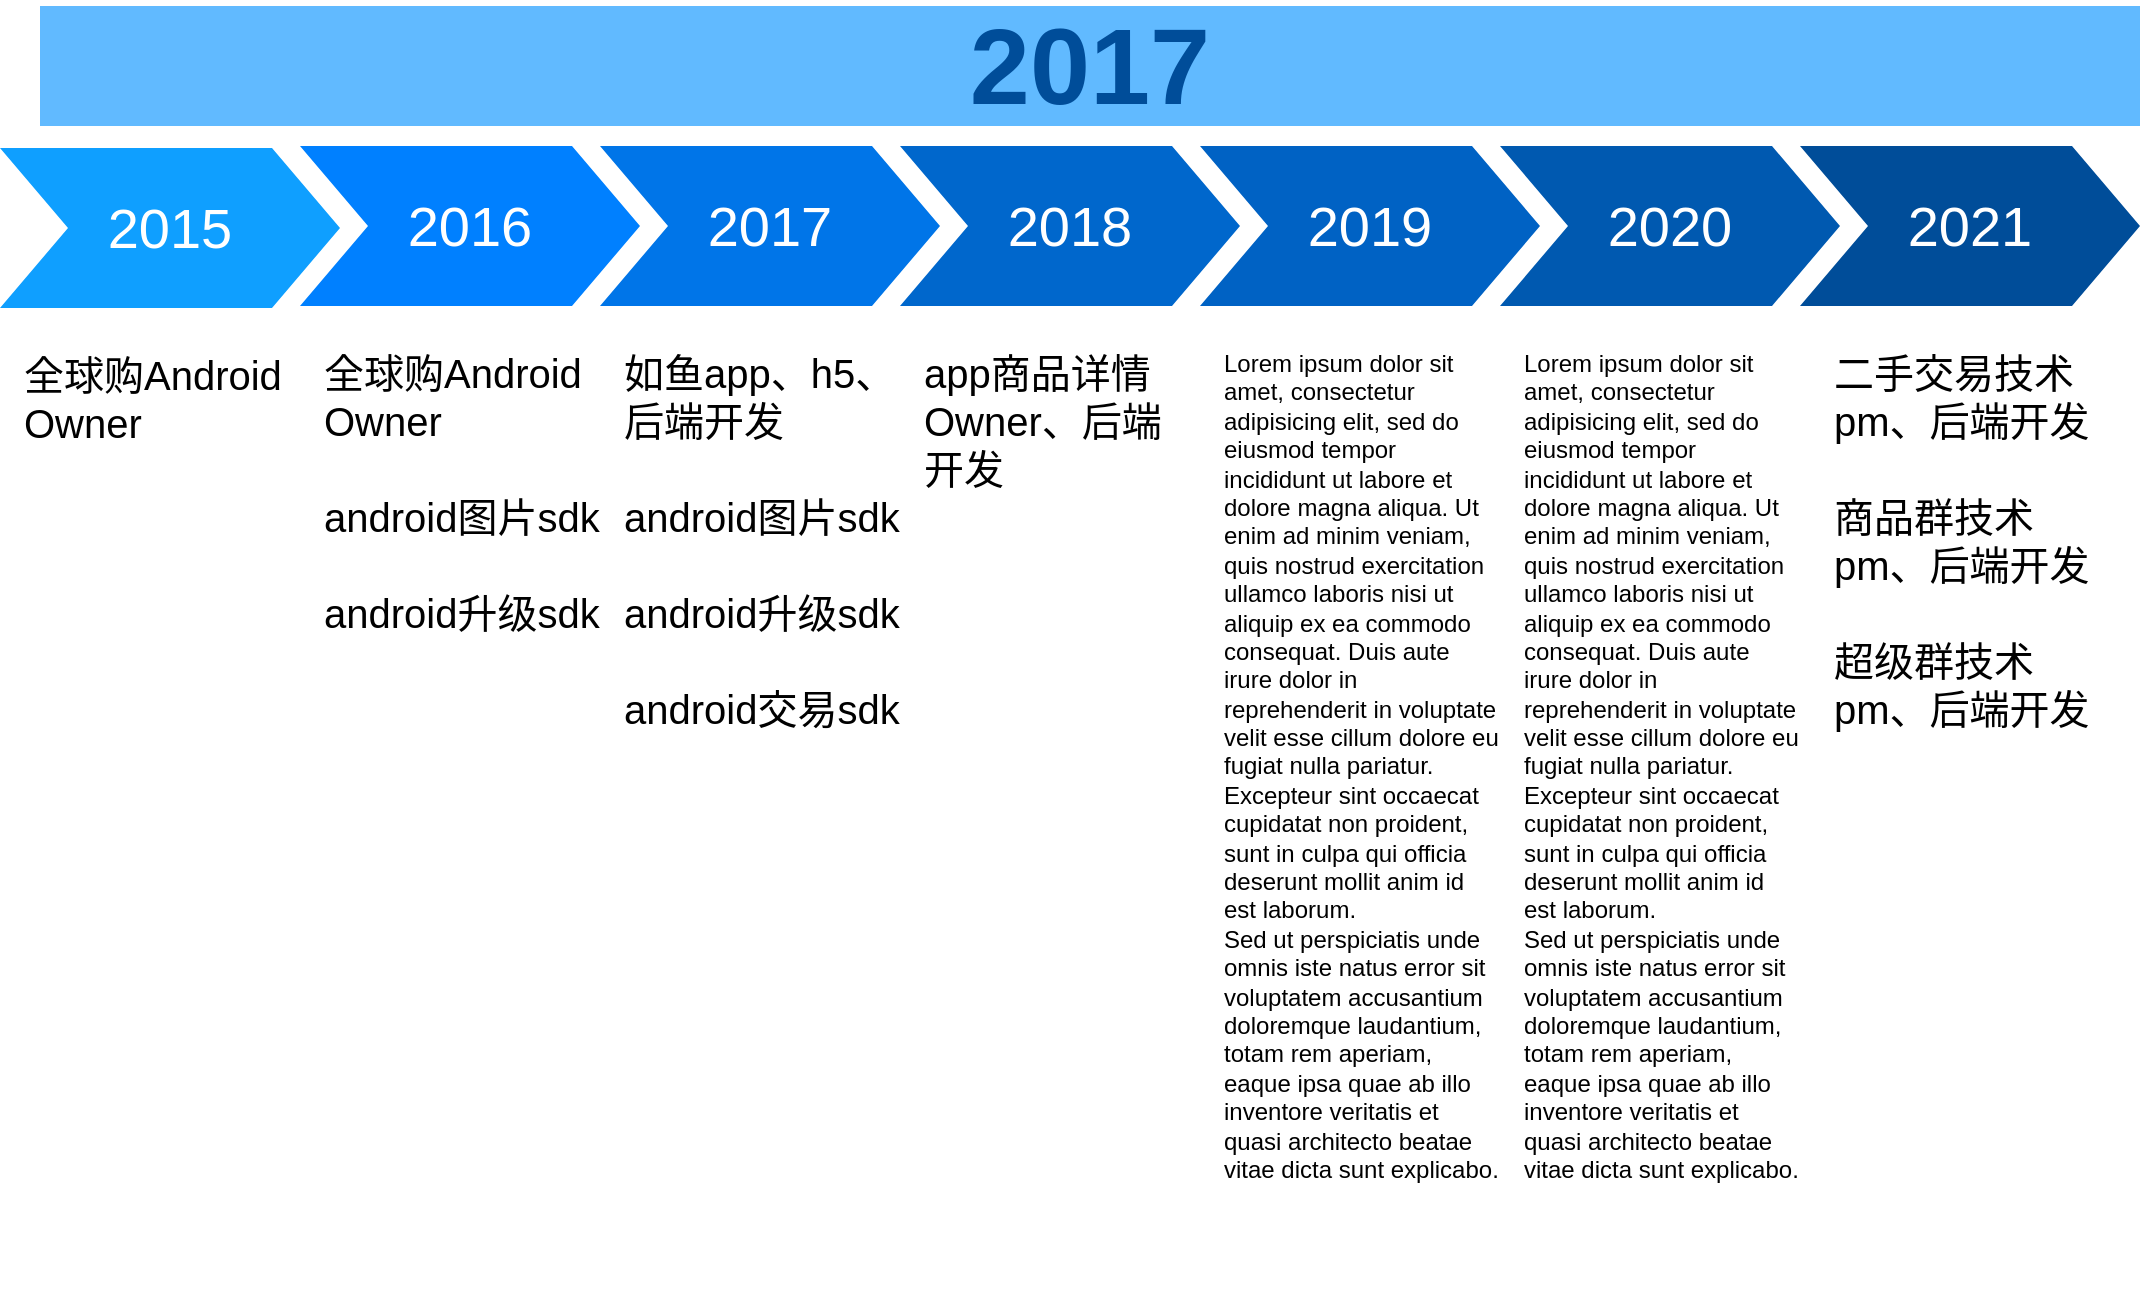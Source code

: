 <mxfile version="15.9.1" type="github">
  <diagram name="Page-1" id="d9b1e647-80fa-b4a2-5024-87a742678bcc">
    <mxGraphModel dx="1351" dy="757" grid="1" gridSize="10" guides="1" tooltips="1" connect="1" arrows="1" fold="1" page="1" pageScale="1" pageWidth="1100" pageHeight="850" background="none" math="0" shadow="0">
      <root>
        <mxCell id="0" />
        <mxCell id="1" parent="0" />
        <mxCell id="57fe6abec08f04cb-1" value="2016" style="shape=step;whiteSpace=wrap;html=1;fontSize=28;fillColor=#0080FF;fontColor=#FFFFFF;strokeColor=none;" parent="1" vertex="1">
          <mxGeometry x="160" y="180" width="170" height="80" as="geometry" />
        </mxCell>
        <mxCell id="57fe6abec08f04cb-2" value="2017" style="shape=step;whiteSpace=wrap;html=1;fontSize=28;fillColor=#0075E8;fontColor=#FFFFFF;strokeColor=none;" parent="1" vertex="1">
          <mxGeometry x="310" y="180" width="170" height="80" as="geometry" />
        </mxCell>
        <mxCell id="57fe6abec08f04cb-3" value="2018" style="shape=step;whiteSpace=wrap;html=1;fontSize=28;fillColor=#0067CC;fontColor=#FFFFFF;strokeColor=none;" parent="1" vertex="1">
          <mxGeometry x="460" y="180" width="170" height="80" as="geometry" />
        </mxCell>
        <mxCell id="57fe6abec08f04cb-4" value="2019" style="shape=step;whiteSpace=wrap;html=1;fontSize=28;fillColor=#0062C4;fontColor=#FFFFFF;strokeColor=none;" parent="1" vertex="1">
          <mxGeometry x="610" y="180" width="170" height="80" as="geometry" />
        </mxCell>
        <mxCell id="57fe6abec08f04cb-5" value="2020" style="shape=step;whiteSpace=wrap;html=1;fontSize=28;fillColor=#0059B0;fontColor=#FFFFFF;strokeColor=none;" parent="1" vertex="1">
          <mxGeometry x="760" y="180" width="170" height="80" as="geometry" />
        </mxCell>
        <mxCell id="57fe6abec08f04cb-6" value="2021" style="shape=step;whiteSpace=wrap;html=1;fontSize=28;fillColor=#004D99;fontColor=#FFFFFF;strokeColor=none;" parent="1" vertex="1">
          <mxGeometry x="910" y="180" width="170" height="80" as="geometry" />
        </mxCell>
        <mxCell id="57fe6abec08f04cb-7" value="2017" style="text;html=1;strokeColor=none;fillColor=#61BAFF;align=center;verticalAlign=middle;whiteSpace=wrap;fontSize=54;fontStyle=1;fontColor=#004D99;" parent="1" vertex="1">
          <mxGeometry x="30" y="110" width="1050" height="60" as="geometry" />
        </mxCell>
        <mxCell id="57fe6abec08f04cb-8" value="&lt;span style=&quot;font-size: 20px&quot;&gt;全球购Android Owner&lt;br&gt;&lt;br&gt;&lt;/span&gt;&lt;span style=&quot;font-size: 20px&quot;&gt;android图片sdk&lt;br&gt;&lt;/span&gt;&lt;span style=&quot;font-size: 20px&quot;&gt;&lt;br&gt;&lt;/span&gt;&lt;span style=&quot;font-size: 20px&quot;&gt;android升级sdk&lt;/span&gt;&lt;span style=&quot;font-size: 20px&quot;&gt;&lt;br&gt;&lt;/span&gt;" style="text;spacingTop=-5;fillColor=#ffffff;whiteSpace=wrap;html=1;align=left;fontSize=12;fontFamily=Helvetica;fillColor=none;strokeColor=none;" parent="1" vertex="1">
          <mxGeometry x="170" y="280" width="140" height="470" as="geometry" />
        </mxCell>
        <mxCell id="57fe6abec08f04cb-9" value="&lt;font style=&quot;font-size: 20px&quot;&gt;如鱼app、h5、后端开发&lt;br&gt;&lt;br&gt;android图片sdk&lt;br&gt;&lt;br&gt;android升级sdk&lt;br&gt;&lt;br&gt;android交易sdk&lt;br&gt;&lt;/font&gt;" style="text;spacingTop=-5;fillColor=#ffffff;whiteSpace=wrap;html=1;align=left;fontSize=12;fontFamily=Helvetica;fillColor=none;strokeColor=none;" parent="1" vertex="1">
          <mxGeometry x="320" y="280" width="140" height="470" as="geometry" />
        </mxCell>
        <mxCell id="57fe6abec08f04cb-10" value="&lt;font style=&quot;font-size: 20px&quot;&gt;app商品详情&lt;/font&gt;&lt;span style=&quot;font-size: 20px&quot;&gt;Owner、后端开发&lt;br&gt;&lt;br&gt;&lt;br&gt;&lt;/span&gt;" style="text;spacingTop=-5;fillColor=#ffffff;whiteSpace=wrap;html=1;align=left;fontSize=12;fontFamily=Helvetica;fillColor=none;strokeColor=none;" parent="1" vertex="1">
          <mxGeometry x="470" y="280" width="140" height="470" as="geometry" />
        </mxCell>
        <mxCell id="57fe6abec08f04cb-11" value="Lorem ipsum dolor sit amet, consectetur adipisicing elit, sed do eiusmod tempor incididunt ut labore et dolore magna aliqua. Ut enim ad minim veniam, quis nostrud exercitation ullamco laboris nisi ut aliquip ex ea commodo consequat. Duis aute irure dolor in reprehenderit in voluptate velit esse cillum dolore eu fugiat nulla pariatur. Excepteur sint occaecat cupidatat non proident, sunt in culpa qui officia deserunt mollit anim id est laborum.&lt;br&gt;Sed ut perspiciatis unde omnis iste natus error sit voluptatem accusantium doloremque laudantium, totam rem aperiam, eaque ipsa quae ab illo inventore veritatis et quasi architecto beatae vitae dicta sunt explicabo." style="text;spacingTop=-5;fillColor=#ffffff;whiteSpace=wrap;html=1;align=left;fontSize=12;fontFamily=Helvetica;fillColor=none;strokeColor=none;" parent="1" vertex="1">
          <mxGeometry x="620" y="280" width="140" height="470" as="geometry" />
        </mxCell>
        <mxCell id="57fe6abec08f04cb-12" value="Lorem ipsum dolor sit amet, consectetur adipisicing elit, sed do eiusmod tempor incididunt ut labore et dolore magna aliqua. Ut enim ad minim veniam, quis nostrud exercitation ullamco laboris nisi ut aliquip ex ea commodo consequat. Duis aute irure dolor in reprehenderit in voluptate velit esse cillum dolore eu fugiat nulla pariatur. Excepteur sint occaecat cupidatat non proident, sunt in culpa qui officia deserunt mollit anim id est laborum.&lt;br&gt;Sed ut perspiciatis unde omnis iste natus error sit voluptatem accusantium doloremque laudantium, totam rem aperiam, eaque ipsa quae ab illo inventore veritatis et quasi architecto beatae vitae dicta sunt explicabo." style="text;spacingTop=-5;fillColor=#ffffff;whiteSpace=wrap;html=1;align=left;fontSize=12;fontFamily=Helvetica;fillColor=none;strokeColor=none;" parent="1" vertex="1">
          <mxGeometry x="770" y="280" width="140" height="470" as="geometry" />
        </mxCell>
        <mxCell id="57fe6abec08f04cb-13" value="&lt;font style=&quot;font-size: 20px&quot;&gt;&lt;font style=&quot;font-size: 20px&quot;&gt;&lt;font style=&quot;font-size: 20px&quot;&gt;二手交易技术pm、后端开发&lt;br&gt;&lt;/font&gt;&lt;br&gt;商品群技术pm、后端开发&lt;br&gt;&lt;/font&gt;&lt;br&gt;超级群技术pm、后端开发&lt;/font&gt;" style="text;spacingTop=-5;fillColor=#ffffff;whiteSpace=wrap;html=1;align=left;fontSize=12;fontFamily=Helvetica;fillColor=none;strokeColor=none;" parent="1" vertex="1">
          <mxGeometry x="925" y="280" width="140" height="470" as="geometry" />
        </mxCell>
        <mxCell id="9X-xMcw45A1n0LlkaAxj-1" value="2015" style="shape=step;whiteSpace=wrap;html=1;fontSize=28;fillColor=#0F9FFF;fontColor=#FFFFFF;strokeColor=none;" vertex="1" parent="1">
          <mxGeometry x="10" y="181" width="170" height="80" as="geometry" />
        </mxCell>
        <mxCell id="9X-xMcw45A1n0LlkaAxj-2" value="&lt;font style=&quot;font-size: 20px&quot;&gt;全球购Android Owner&lt;/font&gt;" style="text;spacingTop=-5;fillColor=#ffffff;whiteSpace=wrap;html=1;align=left;fontSize=12;fontFamily=Helvetica;fillColor=none;strokeColor=none;" vertex="1" parent="1">
          <mxGeometry x="20" y="281" width="140" height="470" as="geometry" />
        </mxCell>
      </root>
    </mxGraphModel>
  </diagram>
</mxfile>
